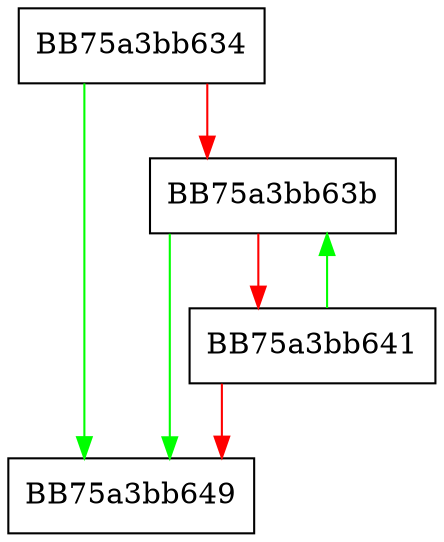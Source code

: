 digraph strlenNoNull {
  node [shape="box"];
  graph [splines=ortho];
  BB75a3bb634 -> BB75a3bb649 [color="green"];
  BB75a3bb634 -> BB75a3bb63b [color="red"];
  BB75a3bb63b -> BB75a3bb649 [color="green"];
  BB75a3bb63b -> BB75a3bb641 [color="red"];
  BB75a3bb641 -> BB75a3bb63b [color="green"];
  BB75a3bb641 -> BB75a3bb649 [color="red"];
}